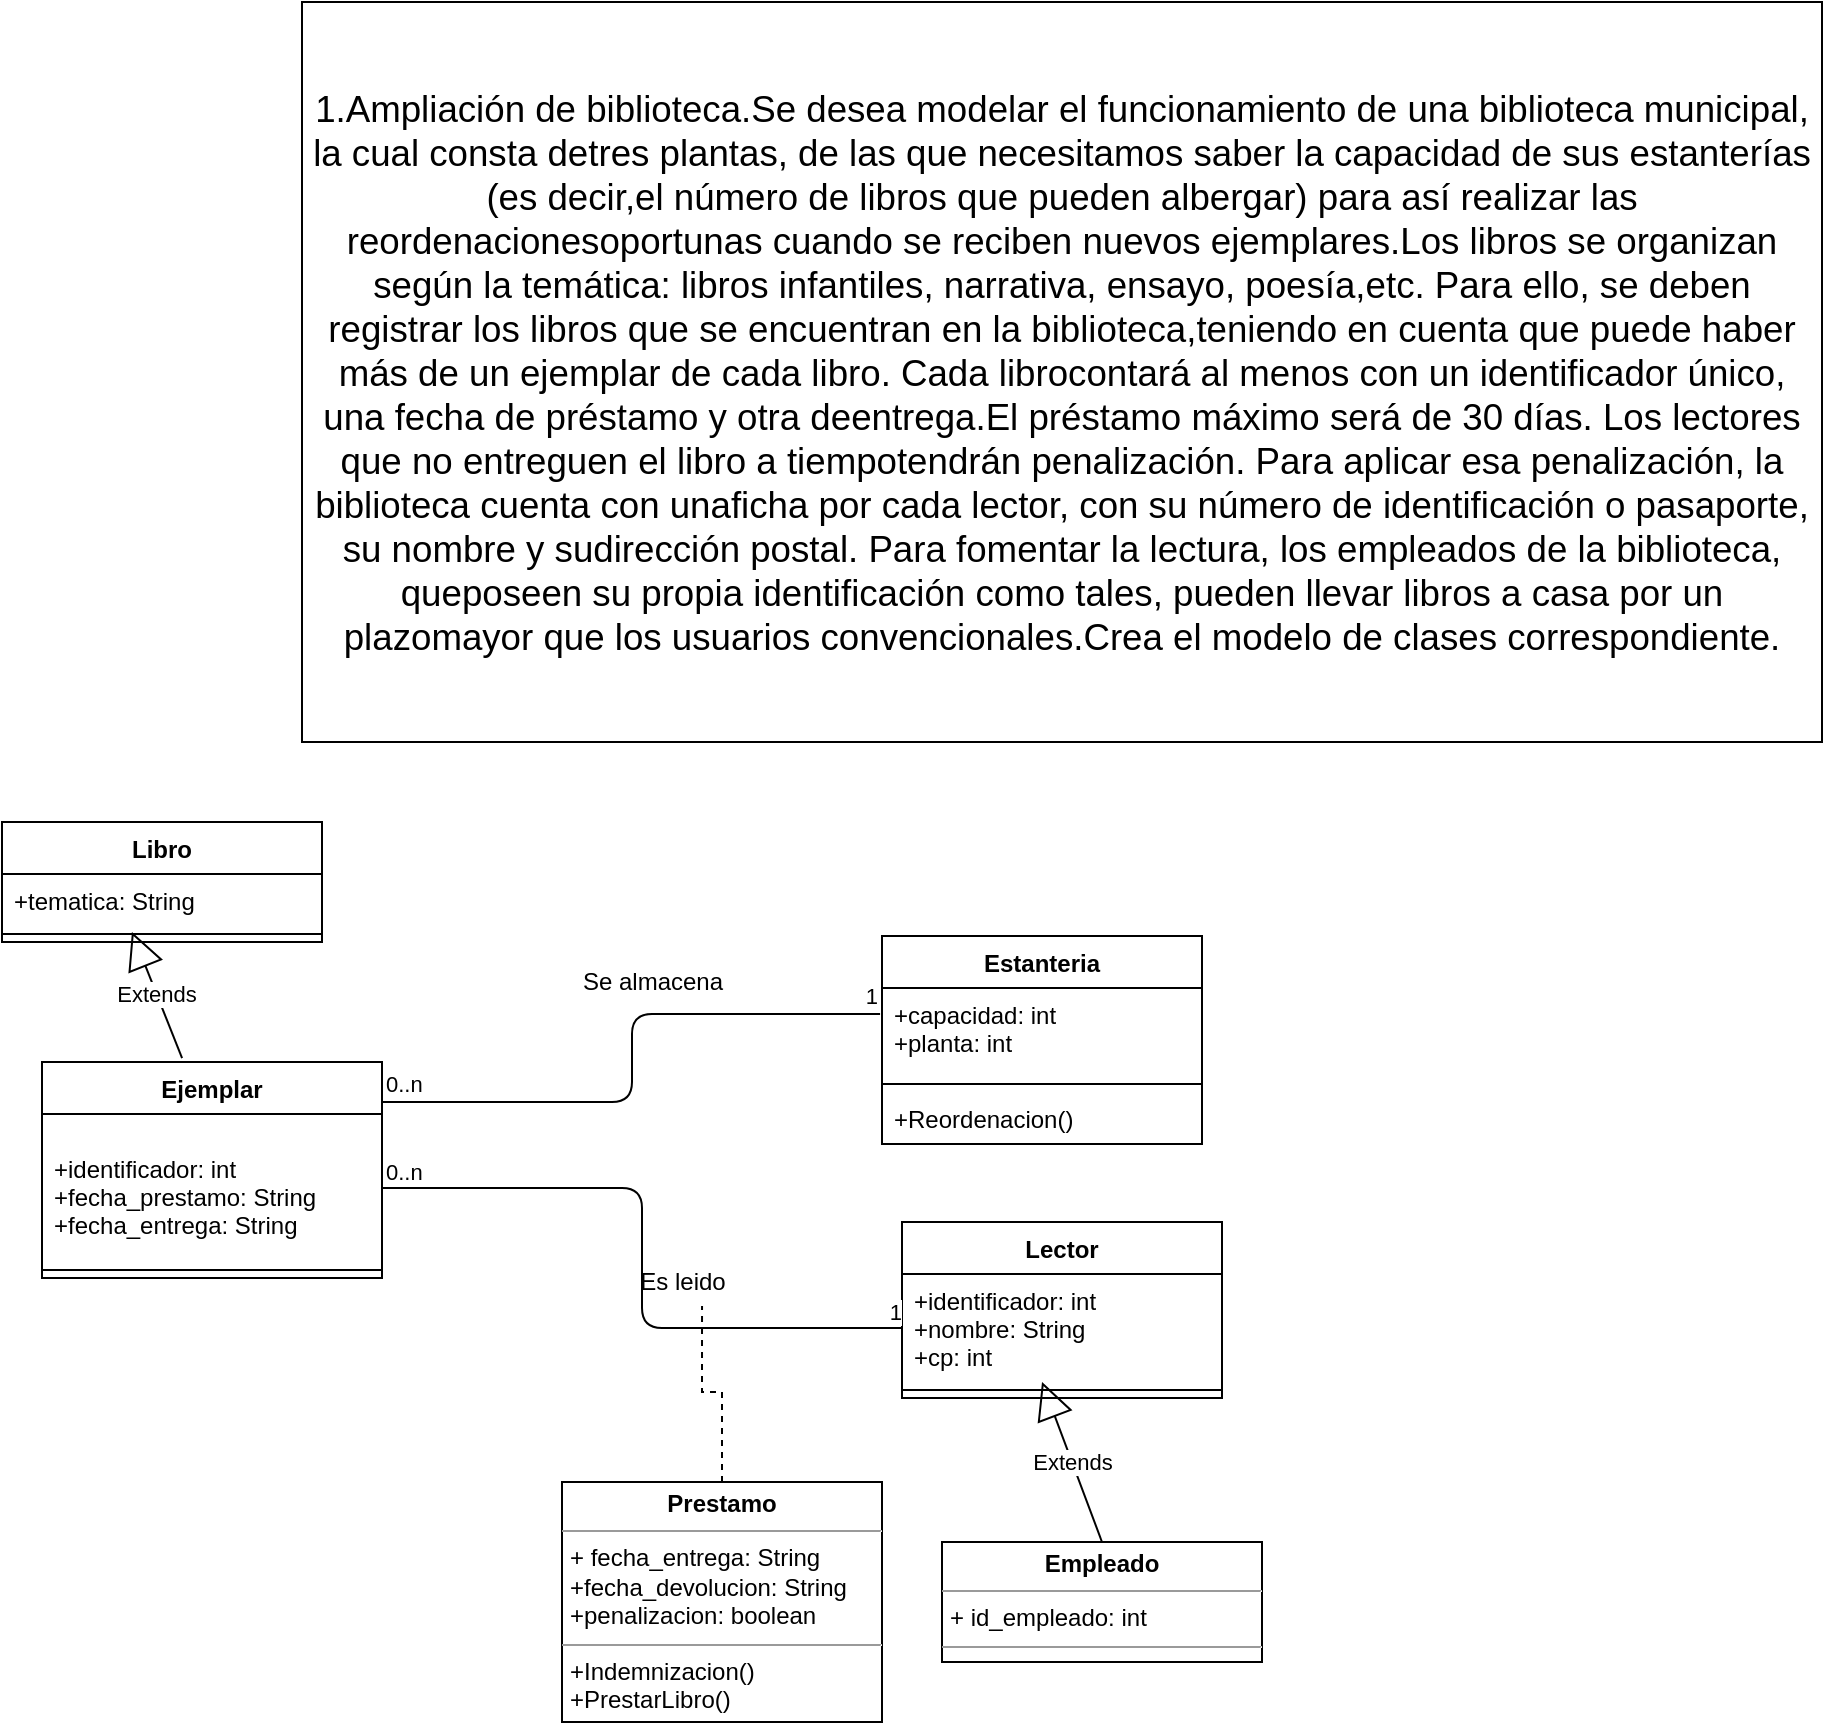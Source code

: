 <mxfile version="14.3.2" type="github">
  <diagram id="lBXbZM_sXRA8GGgeHlnq" name="Page-1">
    <mxGraphModel dx="1125" dy="693" grid="1" gridSize="10" guides="1" tooltips="1" connect="1" arrows="1" fold="1" page="1" pageScale="1" pageWidth="827" pageHeight="1169" math="0" shadow="0">
      <root>
        <mxCell id="0" />
        <mxCell id="1" parent="0" />
        <mxCell id="4ywh8du81EYdxspjk_xL-3" value="&lt;span style=&quot;left: 180.151px ; top: 211.088px ; font-size: 18.34px ; font-family: sans-serif ; transform: scalex(0.876)&quot;&gt;1.Ampliación de biblioteca.&lt;/span&gt;&lt;span style=&quot;left: 180.151px ; top: 236.109px ; font-size: 18.34px ; font-family: sans-serif ; transform: scalex(0.88)&quot;&gt;Se desea modelar el funcionamiento de una biblioteca municipal, la cual consta de&lt;/span&gt;&lt;span style=&quot;left: 180.151px ; top: 261.13px ; font-size: 18.34px ; font-family: sans-serif ; transform: scalex(0.886)&quot;&gt;tres plantas, de las que necesitamos saber la capacidad de sus estanterías (es decir,&lt;/span&gt;&lt;span style=&quot;left: 180.151px ; top: 286.151px ; font-size: 18.34px ; font-family: sans-serif ; transform: scalex(0.886)&quot;&gt;el número de libros que pueden albergar) para así realizar las reordenaciones&lt;/span&gt;&lt;span style=&quot;left: 180.151px ; top: 311.172px ; font-size: 18.34px ; font-family: sans-serif ; transform: scalex(0.887)&quot;&gt;oportunas cuando se reciben nuevos ejemplares.&lt;/span&gt;&lt;span style=&quot;left: 180.151px ; top: 336.193px ; font-size: 18.34px ; font-family: sans-serif ; transform: scalex(0.883)&quot;&gt;Los libros se organizan según la temática: libros infantiles, narrativa, ensayo, poesía,&lt;/span&gt;&lt;span style=&quot;left: 180.151px ; top: 361.214px ; font-size: 18.34px ; font-family: sans-serif ; transform: scalex(0.882)&quot;&gt;etc. Para ello, se deben registrar los libros que se encuentran en la biblioteca,&lt;/span&gt;&lt;span style=&quot;left: 180.151px ; top: 386.235px ; font-size: 18.34px ; font-family: sans-serif ; transform: scalex(0.882)&quot;&gt;teniendo en cuenta que puede haber más de un ejemplar de cada libro. Cada libro&lt;/span&gt;&lt;span style=&quot;left: 180.151px ; top: 411.256px ; font-size: 18.34px ; font-family: sans-serif ; transform: scalex(0.876)&quot;&gt;contará al menos con un identificador único, una fecha de préstamo y otra de&lt;/span&gt;&lt;span style=&quot;left: 180.151px ; top: 436.277px ; font-size: 18.34px ; font-family: sans-serif ; transform: scalex(0.872)&quot;&gt;entrega.&lt;/span&gt;&lt;span style=&quot;left: 180.151px ; top: 461.298px ; font-size: 18.34px ; font-family: sans-serif ; transform: scalex(0.884)&quot;&gt;El préstamo máximo será de 30 días. Los lectores que no entreguen el libro a tiempo&lt;/span&gt;&lt;span style=&quot;left: 180.151px ; top: 486.319px ; font-size: 18.34px ; font-family: sans-serif ; transform: scalex(0.884)&quot;&gt;tendrán penalización. Para aplicar esa penalización, la biblioteca cuenta con una&lt;/span&gt;&lt;span style=&quot;left: 180.151px ; top: 511.34px ; font-size: 18.34px ; font-family: sans-serif ; transform: scalex(0.879)&quot;&gt;ficha por cada lector, con su número de identificación o pasaporte, su nombre y su&lt;/span&gt;&lt;span style=&quot;left: 180.151px ; top: 536.361px ; font-size: 18.34px ; font-family: sans-serif ; transform: scalex(0.88)&quot;&gt;dirección postal. Para fomentar la lectura, los empleados de la biblioteca, que&lt;/span&gt;&lt;span style=&quot;left: 180.151px ; top: 561.382px ; font-size: 18.34px ; font-family: sans-serif ; transform: scalex(0.882)&quot;&gt;poseen su propia identificación como tales, pueden llevar libros a casa por un plazo&lt;/span&gt;&lt;span style=&quot;left: 180.151px ; top: 586.403px ; font-size: 18.34px ; font-family: sans-serif ; transform: scalex(0.887)&quot;&gt;mayor que los usuarios convencionales.&lt;/span&gt;&lt;span style=&quot;left: 180.151px ; top: 611.424px ; font-size: 18.34px ; font-family: sans-serif ; transform: scalex(0.892)&quot;&gt;Crea el modelo de clases correspondiente.&lt;/span&gt;" style="rounded=0;whiteSpace=wrap;html=1;" vertex="1" parent="1">
          <mxGeometry x="230" y="40" width="760" height="370" as="geometry" />
        </mxCell>
        <mxCell id="4ywh8du81EYdxspjk_xL-4" value="Libro" style="swimlane;fontStyle=1;align=center;verticalAlign=top;childLayout=stackLayout;horizontal=1;startSize=26;horizontalStack=0;resizeParent=1;resizeParentMax=0;resizeLast=0;collapsible=1;marginBottom=0;" vertex="1" parent="1">
          <mxGeometry x="80" y="450" width="160" height="60" as="geometry" />
        </mxCell>
        <mxCell id="4ywh8du81EYdxspjk_xL-5" value="+tematica: String" style="text;strokeColor=none;fillColor=none;align=left;verticalAlign=top;spacingLeft=4;spacingRight=4;overflow=hidden;rotatable=0;points=[[0,0.5],[1,0.5]];portConstraint=eastwest;" vertex="1" parent="4ywh8du81EYdxspjk_xL-4">
          <mxGeometry y="26" width="160" height="26" as="geometry" />
        </mxCell>
        <mxCell id="4ywh8du81EYdxspjk_xL-6" value="" style="line;strokeWidth=1;fillColor=none;align=left;verticalAlign=middle;spacingTop=-1;spacingLeft=3;spacingRight=3;rotatable=0;labelPosition=right;points=[];portConstraint=eastwest;" vertex="1" parent="4ywh8du81EYdxspjk_xL-4">
          <mxGeometry y="52" width="160" height="8" as="geometry" />
        </mxCell>
        <mxCell id="4ywh8du81EYdxspjk_xL-8" value="Estanteria" style="swimlane;fontStyle=1;align=center;verticalAlign=top;childLayout=stackLayout;horizontal=1;startSize=26;horizontalStack=0;resizeParent=1;resizeParentMax=0;resizeLast=0;collapsible=1;marginBottom=0;" vertex="1" parent="1">
          <mxGeometry x="520" y="507" width="160" height="104" as="geometry" />
        </mxCell>
        <mxCell id="4ywh8du81EYdxspjk_xL-9" value="+capacidad: int&#xa;+planta: int&#xa;" style="text;strokeColor=none;fillColor=none;align=left;verticalAlign=top;spacingLeft=4;spacingRight=4;overflow=hidden;rotatable=0;points=[[0,0.5],[1,0.5]];portConstraint=eastwest;" vertex="1" parent="4ywh8du81EYdxspjk_xL-8">
          <mxGeometry y="26" width="160" height="44" as="geometry" />
        </mxCell>
        <mxCell id="4ywh8du81EYdxspjk_xL-10" value="" style="line;strokeWidth=1;fillColor=none;align=left;verticalAlign=middle;spacingTop=-1;spacingLeft=3;spacingRight=3;rotatable=0;labelPosition=right;points=[];portConstraint=eastwest;" vertex="1" parent="4ywh8du81EYdxspjk_xL-8">
          <mxGeometry y="70" width="160" height="8" as="geometry" />
        </mxCell>
        <mxCell id="4ywh8du81EYdxspjk_xL-38" value="+Reordenacion()" style="text;strokeColor=none;fillColor=none;align=left;verticalAlign=top;spacingLeft=4;spacingRight=4;overflow=hidden;rotatable=0;points=[[0,0.5],[1,0.5]];portConstraint=eastwest;" vertex="1" parent="4ywh8du81EYdxspjk_xL-8">
          <mxGeometry y="78" width="160" height="26" as="geometry" />
        </mxCell>
        <mxCell id="4ywh8du81EYdxspjk_xL-12" value="Ejemplar" style="swimlane;fontStyle=1;align=center;verticalAlign=top;childLayout=stackLayout;horizontal=1;startSize=26;horizontalStack=0;resizeParent=1;resizeParentMax=0;resizeLast=0;collapsible=1;marginBottom=0;" vertex="1" parent="1">
          <mxGeometry x="100" y="570" width="170" height="108" as="geometry" />
        </mxCell>
        <mxCell id="4ywh8du81EYdxspjk_xL-13" value="&#xa;+identificador: int&#xa;+fecha_prestamo: String&#xa;+fecha_entrega: String&#xa;&#xa;" style="text;strokeColor=none;fillColor=none;align=left;verticalAlign=top;spacingLeft=4;spacingRight=4;overflow=hidden;rotatable=0;points=[[0,0.5],[1,0.5]];portConstraint=eastwest;" vertex="1" parent="4ywh8du81EYdxspjk_xL-12">
          <mxGeometry y="26" width="170" height="74" as="geometry" />
        </mxCell>
        <mxCell id="4ywh8du81EYdxspjk_xL-14" value="" style="line;strokeWidth=1;fillColor=none;align=left;verticalAlign=middle;spacingTop=-1;spacingLeft=3;spacingRight=3;rotatable=0;labelPosition=right;points=[];portConstraint=eastwest;" vertex="1" parent="4ywh8du81EYdxspjk_xL-12">
          <mxGeometry y="100" width="170" height="8" as="geometry" />
        </mxCell>
        <mxCell id="4ywh8du81EYdxspjk_xL-15" value="Extends" style="endArrow=block;endSize=16;endFill=0;html=1;exitX=0.412;exitY=-0.018;exitDx=0;exitDy=0;exitPerimeter=0;entryX=0.406;entryY=0.375;entryDx=0;entryDy=0;entryPerimeter=0;" edge="1" parent="1" source="4ywh8du81EYdxspjk_xL-12" target="4ywh8du81EYdxspjk_xL-6">
          <mxGeometry width="160" relative="1" as="geometry">
            <mxPoint x="350" y="590" as="sourcePoint" />
            <mxPoint x="510" y="590" as="targetPoint" />
          </mxGeometry>
        </mxCell>
        <mxCell id="4ywh8du81EYdxspjk_xL-16" value="Lector" style="swimlane;fontStyle=1;align=center;verticalAlign=top;childLayout=stackLayout;horizontal=1;startSize=26;horizontalStack=0;resizeParent=1;resizeParentMax=0;resizeLast=0;collapsible=1;marginBottom=0;" vertex="1" parent="1">
          <mxGeometry x="530" y="650" width="160" height="88" as="geometry" />
        </mxCell>
        <mxCell id="4ywh8du81EYdxspjk_xL-17" value="+identificador: int&#xa;+nombre: String&#xa;+cp: int&#xa;&#xa;" style="text;strokeColor=none;fillColor=none;align=left;verticalAlign=top;spacingLeft=4;spacingRight=4;overflow=hidden;rotatable=0;points=[[0,0.5],[1,0.5]];portConstraint=eastwest;" vertex="1" parent="4ywh8du81EYdxspjk_xL-16">
          <mxGeometry y="26" width="160" height="54" as="geometry" />
        </mxCell>
        <mxCell id="4ywh8du81EYdxspjk_xL-18" value="" style="line;strokeWidth=1;fillColor=none;align=left;verticalAlign=middle;spacingTop=-1;spacingLeft=3;spacingRight=3;rotatable=0;labelPosition=right;points=[];portConstraint=eastwest;" vertex="1" parent="4ywh8du81EYdxspjk_xL-16">
          <mxGeometry y="80" width="160" height="8" as="geometry" />
        </mxCell>
        <mxCell id="4ywh8du81EYdxspjk_xL-39" value="Extends" style="endArrow=block;endSize=16;endFill=0;html=1;exitX=0.5;exitY=0;exitDx=0;exitDy=0;entryX=0.406;entryY=0.375;entryDx=0;entryDy=0;entryPerimeter=0;" edge="1" parent="4ywh8du81EYdxspjk_xL-16" source="4ywh8du81EYdxspjk_xL-36">
          <mxGeometry width="160" relative="1" as="geometry">
            <mxPoint x="95.08" y="143.056" as="sourcePoint" />
            <mxPoint x="70" y="80" as="targetPoint" />
          </mxGeometry>
        </mxCell>
        <mxCell id="4ywh8du81EYdxspjk_xL-19" value="" style="endArrow=none;html=1;edgeStyle=orthogonalEdgeStyle;entryX=0;entryY=0.5;entryDx=0;entryDy=0;" edge="1" parent="1" source="4ywh8du81EYdxspjk_xL-13" target="4ywh8du81EYdxspjk_xL-17">
          <mxGeometry relative="1" as="geometry">
            <mxPoint x="350" y="683.5" as="sourcePoint" />
            <mxPoint x="510" y="683.5" as="targetPoint" />
          </mxGeometry>
        </mxCell>
        <mxCell id="4ywh8du81EYdxspjk_xL-20" value="0..n" style="edgeLabel;resizable=0;html=1;align=left;verticalAlign=bottom;" connectable="0" vertex="1" parent="4ywh8du81EYdxspjk_xL-19">
          <mxGeometry x="-1" relative="1" as="geometry" />
        </mxCell>
        <mxCell id="4ywh8du81EYdxspjk_xL-21" value="1" style="edgeLabel;resizable=0;html=1;align=right;verticalAlign=bottom;" connectable="0" vertex="1" parent="4ywh8du81EYdxspjk_xL-19">
          <mxGeometry x="1" relative="1" as="geometry" />
        </mxCell>
        <mxCell id="4ywh8du81EYdxspjk_xL-22" value="Es leido" style="text;html=1;align=center;verticalAlign=middle;resizable=0;points=[];autosize=1;" vertex="1" parent="1">
          <mxGeometry x="390" y="670" width="60" height="20" as="geometry" />
        </mxCell>
        <mxCell id="4ywh8du81EYdxspjk_xL-30" style="edgeStyle=orthogonalEdgeStyle;rounded=0;orthogonalLoop=1;jettySize=auto;html=1;exitX=0.5;exitY=0;exitDx=0;exitDy=0;entryX=0.667;entryY=1.1;entryDx=0;entryDy=0;entryPerimeter=0;endArrow=none;endFill=0;dashed=1;" edge="1" parent="1" source="4ywh8du81EYdxspjk_xL-35" target="4ywh8du81EYdxspjk_xL-22">
          <mxGeometry relative="1" as="geometry">
            <mxPoint x="440" y="770" as="sourcePoint" />
          </mxGeometry>
        </mxCell>
        <mxCell id="4ywh8du81EYdxspjk_xL-26" value="" style="endArrow=none;html=1;edgeStyle=orthogonalEdgeStyle;exitX=1;exitY=0.185;exitDx=0;exitDy=0;entryX=-0.006;entryY=0.295;entryDx=0;entryDy=0;entryPerimeter=0;exitPerimeter=0;" edge="1" parent="1" source="4ywh8du81EYdxspjk_xL-12" target="4ywh8du81EYdxspjk_xL-9">
          <mxGeometry relative="1" as="geometry">
            <mxPoint x="350" y="519.5" as="sourcePoint" />
            <mxPoint x="520" y="520" as="targetPoint" />
          </mxGeometry>
        </mxCell>
        <mxCell id="4ywh8du81EYdxspjk_xL-27" value="0..n" style="edgeLabel;resizable=0;html=1;align=left;verticalAlign=bottom;" connectable="0" vertex="1" parent="4ywh8du81EYdxspjk_xL-26">
          <mxGeometry x="-1" relative="1" as="geometry" />
        </mxCell>
        <mxCell id="4ywh8du81EYdxspjk_xL-28" value="1" style="edgeLabel;resizable=0;html=1;align=right;verticalAlign=bottom;" connectable="0" vertex="1" parent="4ywh8du81EYdxspjk_xL-26">
          <mxGeometry x="1" relative="1" as="geometry" />
        </mxCell>
        <mxCell id="4ywh8du81EYdxspjk_xL-29" value="Se almacena" style="text;html=1;align=center;verticalAlign=middle;resizable=0;points=[];autosize=1;" vertex="1" parent="1">
          <mxGeometry x="360" y="520" width="90" height="20" as="geometry" />
        </mxCell>
        <mxCell id="4ywh8du81EYdxspjk_xL-35" value="&lt;p style=&quot;margin: 0px ; margin-top: 4px ; text-align: center&quot;&gt;&lt;b&gt;Prestamo&lt;/b&gt;&lt;/p&gt;&lt;hr size=&quot;1&quot;&gt;&lt;p style=&quot;margin: 0px ; margin-left: 4px&quot;&gt;+ fecha_entrega: String&lt;/p&gt;&lt;p style=&quot;margin: 0px ; margin-left: 4px&quot;&gt;+fecha_devolucion: String&lt;/p&gt;&lt;p style=&quot;margin: 0px ; margin-left: 4px&quot;&gt;+penalizacion: boolean&lt;br&gt;&lt;/p&gt;&lt;hr size=&quot;1&quot;&gt;&lt;p style=&quot;margin: 0px ; margin-left: 4px&quot;&gt;+Indemnizacion()&lt;/p&gt;&lt;p style=&quot;margin: 0px ; margin-left: 4px&quot;&gt;+PrestarLibro()&lt;br&gt;&lt;/p&gt;" style="verticalAlign=top;align=left;overflow=fill;fontSize=12;fontFamily=Helvetica;html=1;" vertex="1" parent="1">
          <mxGeometry x="360" y="780" width="160" height="120" as="geometry" />
        </mxCell>
        <mxCell id="4ywh8du81EYdxspjk_xL-36" value="&lt;p style=&quot;margin: 0px ; margin-top: 4px ; text-align: center&quot;&gt;&lt;b&gt;Empleado&lt;/b&gt;&lt;/p&gt;&lt;hr size=&quot;1&quot;&gt;&lt;p style=&quot;margin: 0px ; margin-left: 4px&quot;&gt;+ id_empleado: int&lt;br&gt;&lt;/p&gt;&lt;hr size=&quot;1&quot;&gt;" style="verticalAlign=top;align=left;overflow=fill;fontSize=12;fontFamily=Helvetica;html=1;" vertex="1" parent="1">
          <mxGeometry x="550" y="810" width="160" height="60" as="geometry" />
        </mxCell>
      </root>
    </mxGraphModel>
  </diagram>
</mxfile>
